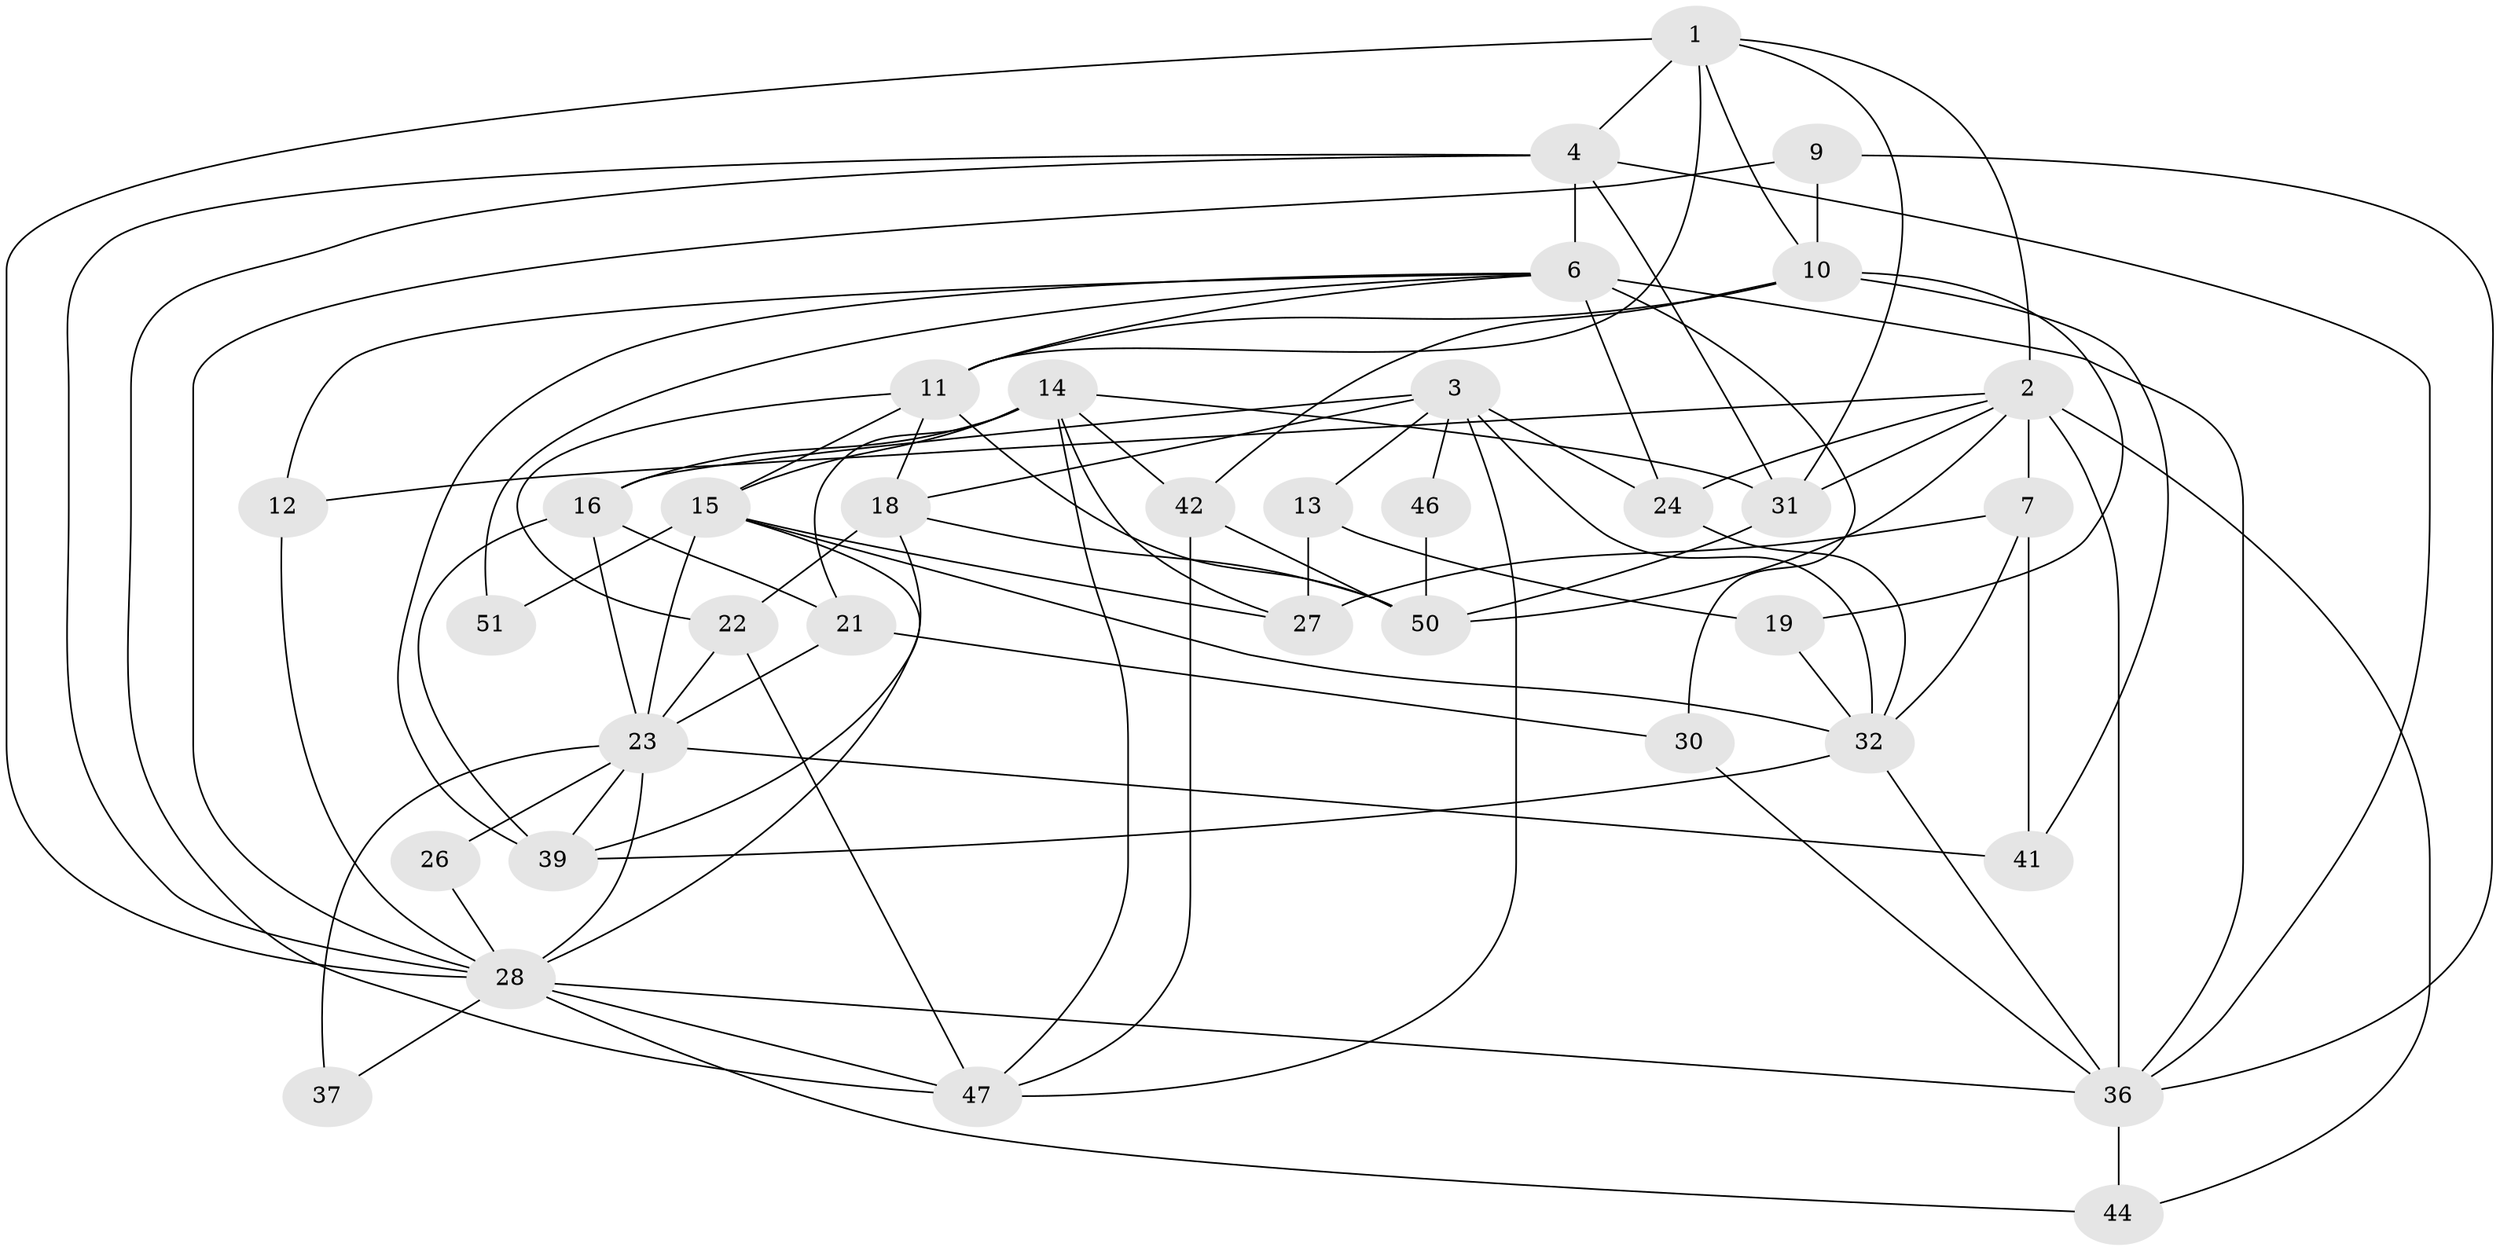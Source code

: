 // Generated by graph-tools (version 1.1) at 2025/24/03/03/25 07:24:00]
// undirected, 36 vertices, 91 edges
graph export_dot {
graph [start="1"]
  node [color=gray90,style=filled];
  1 [super="+5"];
  2 [super="+8"];
  3 [super="+45"];
  4 [super="+25"];
  6 [super="+34"];
  7;
  9;
  10 [super="+49"];
  11 [super="+55"];
  12;
  13 [super="+17"];
  14 [super="+43"];
  15 [super="+38"];
  16 [super="+20"];
  18 [super="+57"];
  19;
  21;
  22 [super="+29"];
  23 [super="+35"];
  24 [super="+40"];
  26;
  27 [super="+54"];
  28 [super="+33"];
  30;
  31 [super="+58"];
  32 [super="+60"];
  36 [super="+53"];
  37;
  39 [super="+48"];
  41;
  42 [super="+56"];
  44;
  46;
  47 [super="+59"];
  50 [super="+52"];
  51;
  1 -- 11;
  1 -- 10;
  1 -- 2;
  1 -- 4;
  1 -- 28;
  1 -- 31;
  2 -- 12;
  2 -- 7;
  2 -- 50;
  2 -- 36;
  2 -- 24;
  2 -- 44;
  2 -- 31;
  3 -- 47;
  3 -- 24 [weight=2];
  3 -- 46;
  3 -- 13;
  3 -- 16;
  3 -- 32;
  3 -- 18;
  4 -- 47;
  4 -- 6;
  4 -- 28;
  4 -- 36;
  4 -- 31;
  6 -- 30 [weight=2];
  6 -- 11;
  6 -- 51;
  6 -- 36;
  6 -- 39;
  6 -- 24;
  6 -- 12;
  7 -- 41;
  7 -- 32;
  7 -- 27;
  9 -- 10;
  9 -- 28;
  9 -- 36;
  10 -- 41;
  10 -- 19;
  10 -- 11;
  10 -- 42;
  11 -- 18;
  11 -- 22;
  11 -- 50;
  11 -- 15;
  12 -- 28;
  13 -- 19;
  13 -- 27 [weight=2];
  14 -- 21;
  14 -- 27;
  14 -- 31;
  14 -- 16;
  14 -- 15;
  14 -- 42;
  14 -- 47;
  15 -- 27;
  15 -- 51;
  15 -- 32;
  15 -- 28;
  15 -- 23;
  16 -- 21;
  16 -- 23;
  16 -- 39;
  18 -- 22;
  18 -- 50;
  18 -- 39;
  19 -- 32;
  21 -- 30;
  21 -- 23;
  22 -- 47;
  22 -- 23;
  23 -- 39;
  23 -- 26;
  23 -- 37;
  23 -- 41;
  23 -- 28 [weight=2];
  24 -- 32;
  26 -- 28;
  28 -- 37;
  28 -- 44;
  28 -- 36;
  28 -- 47;
  30 -- 36;
  31 -- 50;
  32 -- 36;
  32 -- 39;
  36 -- 44;
  42 -- 47;
  42 -- 50;
  46 -- 50;
}
